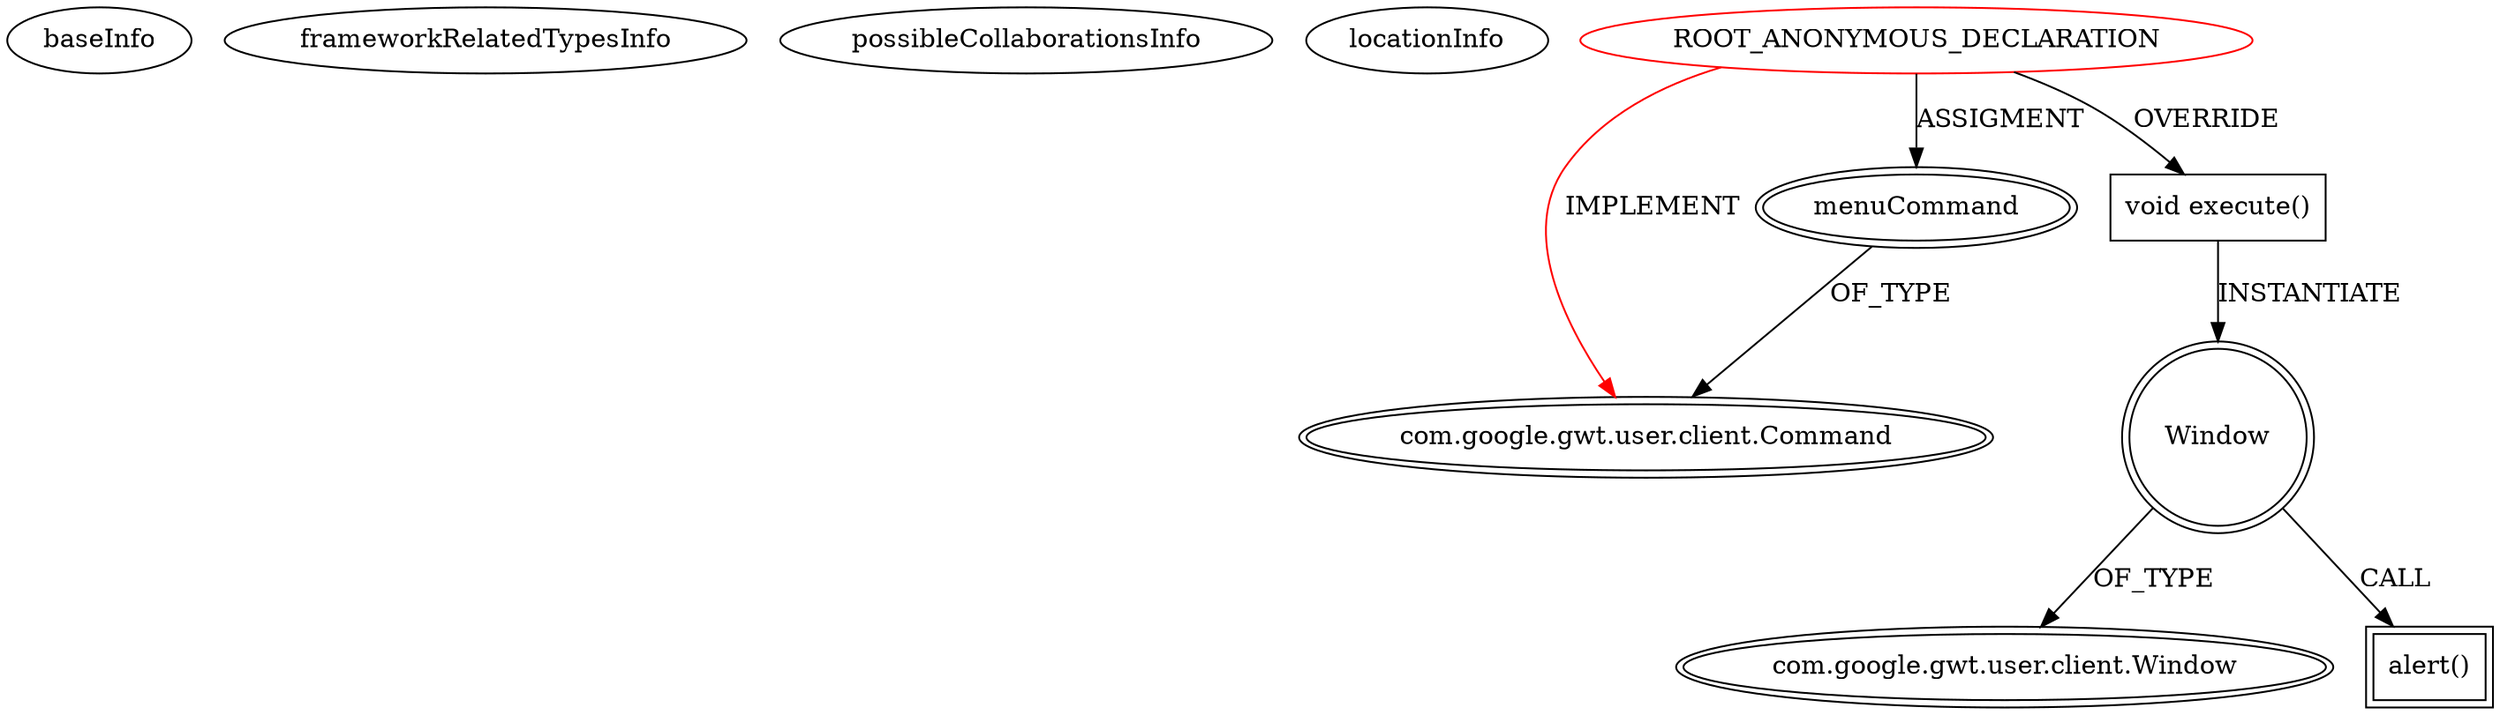digraph {
baseInfo[graphId=771,category="extension_graph",isAnonymous=true,possibleRelation=false]
frameworkRelatedTypesInfo[0="com.google.gwt.user.client.Command"]
possibleCollaborationsInfo[]
locationInfo[projectName="avida-cookmaster",filePath="/avida-cookmaster/cookmaster-master/src/cookmaster/client/Cookmaster.java",contextSignature="com.google.gwt.user.client.ui.Widget onInitialize()",graphId="771"]
0[label="ROOT_ANONYMOUS_DECLARATION",vertexType="ROOT_ANONYMOUS_DECLARATION",isFrameworkType=false,color=red]
1[label="com.google.gwt.user.client.Command",vertexType="FRAMEWORK_INTERFACE_TYPE",isFrameworkType=true,peripheries=2]
2[label="menuCommand",vertexType="OUTSIDE_VARIABLE_EXPRESION",isFrameworkType=true,peripheries=2]
4[label="void execute()",vertexType="OVERRIDING_METHOD_DECLARATION",isFrameworkType=false,shape=box]
5[label="Window",vertexType="VARIABLE_EXPRESION",isFrameworkType=true,peripheries=2,shape=circle]
7[label="com.google.gwt.user.client.Window",vertexType="FRAMEWORK_CLASS_TYPE",isFrameworkType=true,peripheries=2]
6[label="alert()",vertexType="INSIDE_CALL",isFrameworkType=true,peripheries=2,shape=box]
0->1[label="IMPLEMENT",color=red]
0->2[label="ASSIGMENT"]
2->1[label="OF_TYPE"]
0->4[label="OVERRIDE"]
4->5[label="INSTANTIATE"]
5->7[label="OF_TYPE"]
5->6[label="CALL"]
}
